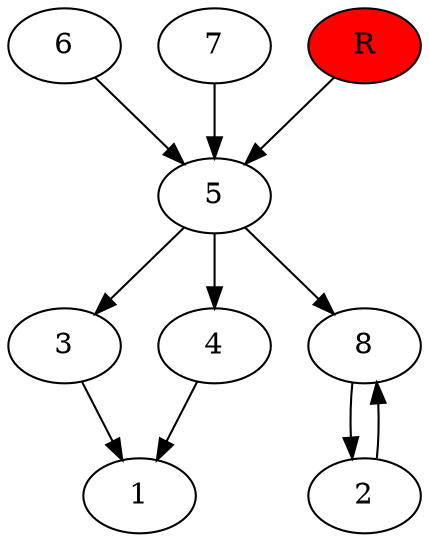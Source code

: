 digraph prb7156 {
	1
	2
	3
	4
	5
	6
	7
	8
	R [fillcolor="#ff0000" style=filled]
	2 -> 8
	3 -> 1
	4 -> 1
	5 -> 3
	5 -> 4
	5 -> 8
	6 -> 5
	7 -> 5
	8 -> 2
	R -> 5
}
